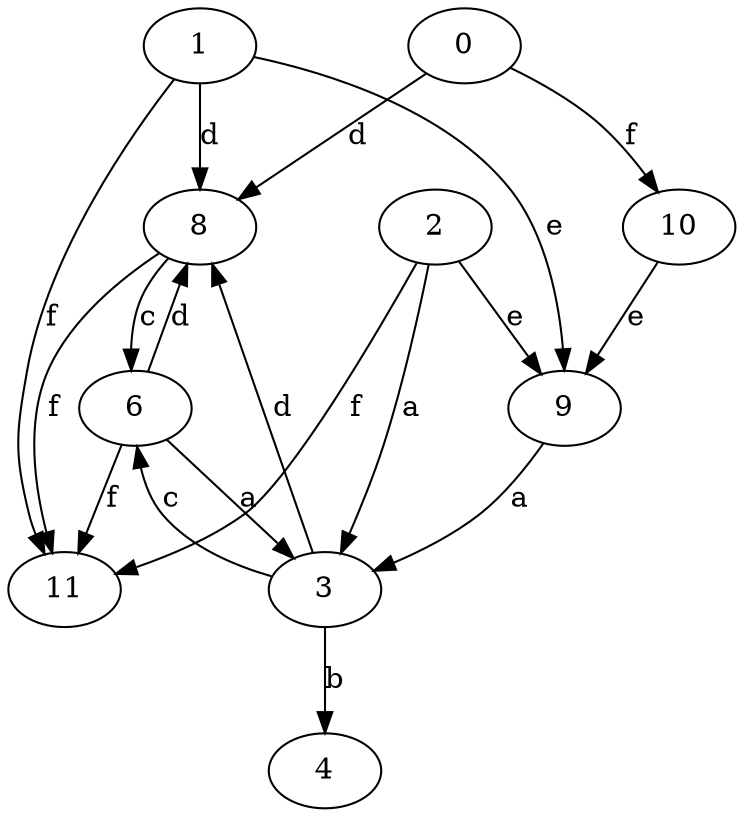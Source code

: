 strict digraph  {
1;
2;
3;
0;
4;
6;
8;
9;
10;
11;
1 -> 8  [label=d];
1 -> 9  [label=e];
1 -> 11  [label=f];
2 -> 3  [label=a];
2 -> 9  [label=e];
2 -> 11  [label=f];
3 -> 4  [label=b];
3 -> 6  [label=c];
3 -> 8  [label=d];
0 -> 8  [label=d];
0 -> 10  [label=f];
6 -> 3  [label=a];
6 -> 8  [label=d];
6 -> 11  [label=f];
8 -> 6  [label=c];
8 -> 11  [label=f];
9 -> 3  [label=a];
10 -> 9  [label=e];
}
